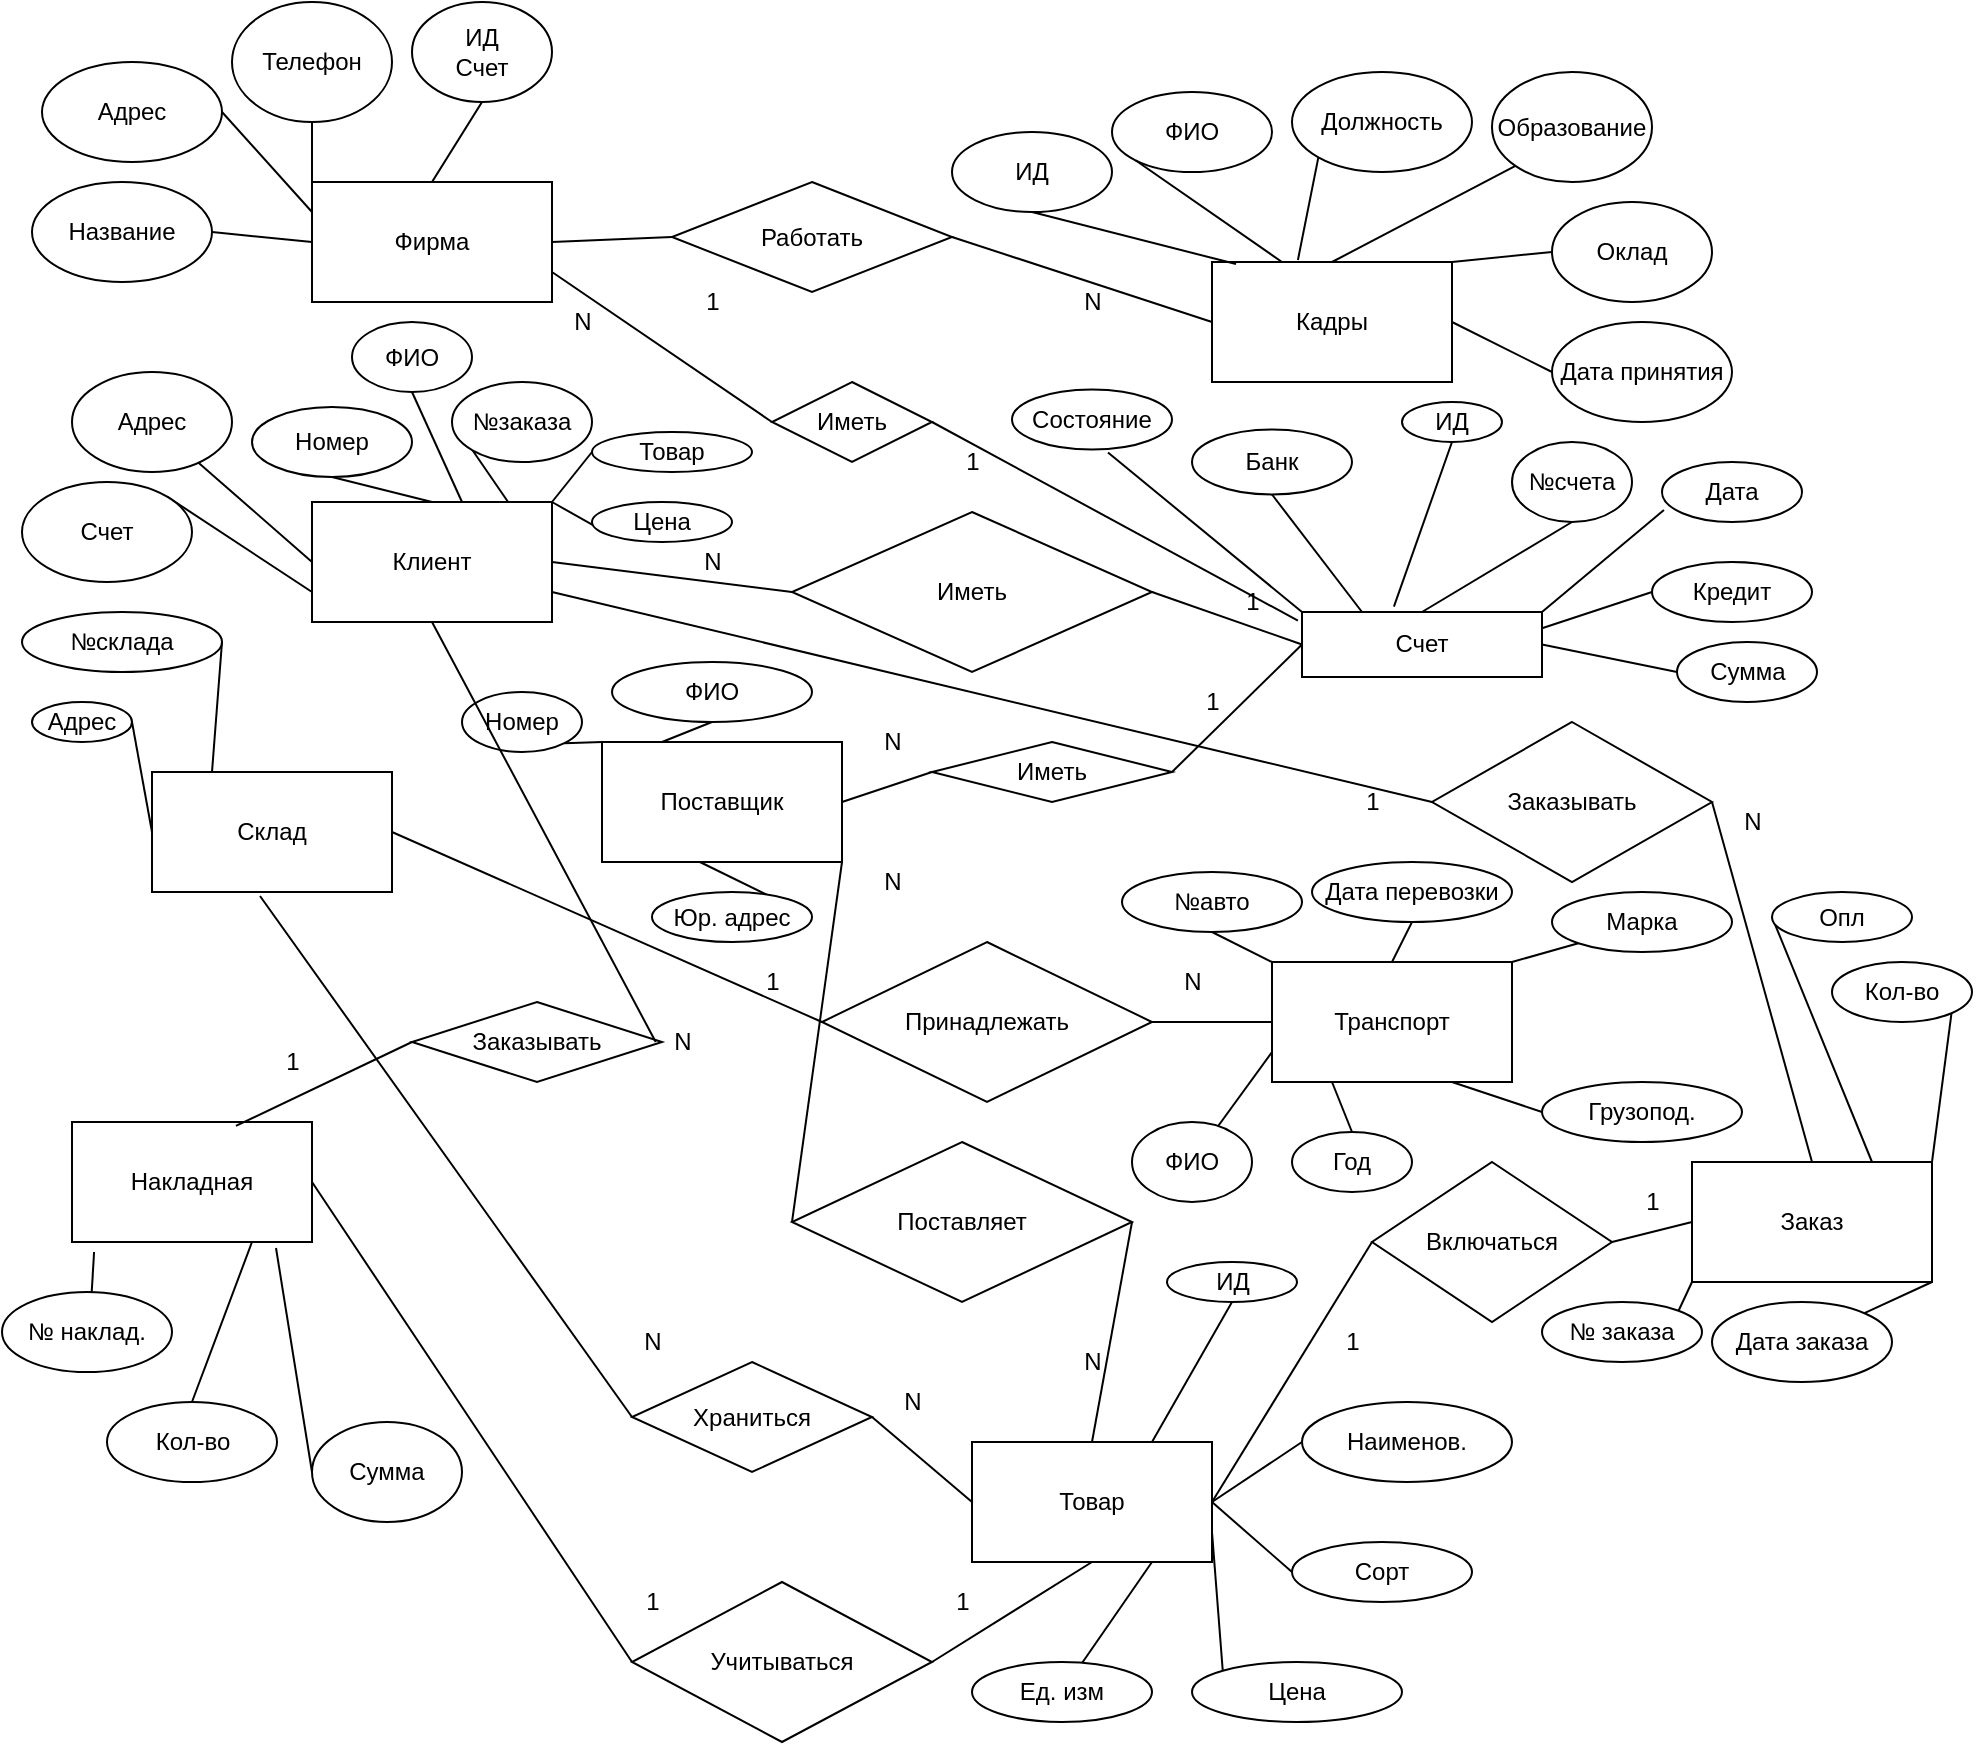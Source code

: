 <mxfile version="14.6.13" type="device"><diagram id="R2lEEEUBdFMjLlhIrx00" name="Page-1"><mxGraphModel dx="1092" dy="1604" grid="1" gridSize="10" guides="1" tooltips="1" connect="1" arrows="1" fold="1" page="1" pageScale="1" pageWidth="850" pageHeight="1100" math="0" shadow="0" extFonts="Permanent Marker^https://fonts.googleapis.com/css?family=Permanent+Marker"><root><mxCell id="0"/><mxCell id="1" parent="0"/><mxCell id="DSGD7bDwvXZXYYuwQCY6-1" value="Кадры" style="rounded=0;whiteSpace=wrap;html=1;" parent="1" vertex="1"><mxGeometry x="620" y="50" width="120" height="60" as="geometry"/></mxCell><mxCell id="DSGD7bDwvXZXYYuwQCY6-2" value="Фирма" style="rounded=0;whiteSpace=wrap;html=1;" parent="1" vertex="1"><mxGeometry x="170" y="10" width="120" height="60" as="geometry"/></mxCell><mxCell id="DSGD7bDwvXZXYYuwQCY6-3" value="Клиент" style="rounded=0;whiteSpace=wrap;html=1;" parent="1" vertex="1"><mxGeometry x="170" y="170" width="120" height="60" as="geometry"/></mxCell><mxCell id="DSGD7bDwvXZXYYuwQCY6-194" style="edgeStyle=none;orthogonalLoop=1;jettySize=auto;html=1;entryX=0;entryY=0.5;entryDx=0;entryDy=0;endArrow=none;exitX=0.85;exitY=1.05;exitDx=0;exitDy=0;exitPerimeter=0;" parent="1" source="DSGD7bDwvXZXYYuwQCY6-4" target="DSGD7bDwvXZXYYuwQCY6-191" edge="1"><mxGeometry relative="1" as="geometry"/></mxCell><mxCell id="DSGD7bDwvXZXYYuwQCY6-196" style="edgeStyle=none;orthogonalLoop=1;jettySize=auto;html=1;exitX=0.75;exitY=1;exitDx=0;exitDy=0;entryX=0.5;entryY=0;entryDx=0;entryDy=0;endArrow=none;" parent="1" source="DSGD7bDwvXZXYYuwQCY6-4" target="DSGD7bDwvXZXYYuwQCY6-192" edge="1"><mxGeometry relative="1" as="geometry"/></mxCell><mxCell id="DSGD7bDwvXZXYYuwQCY6-4" value="Накладная" style="rounded=0;whiteSpace=wrap;html=1;" parent="1" vertex="1"><mxGeometry x="50" y="480" width="120" height="60" as="geometry"/></mxCell><mxCell id="DSGD7bDwvXZXYYuwQCY6-5" value="Поставщик" style="rounded=0;whiteSpace=wrap;html=1;" parent="1" vertex="1"><mxGeometry x="315" y="290" width="120" height="60" as="geometry"/></mxCell><mxCell id="DSGD7bDwvXZXYYuwQCY6-106" style="edgeStyle=none;orthogonalLoop=1;jettySize=auto;html=1;exitX=0;exitY=0;exitDx=0;exitDy=0;entryX=0.6;entryY=1.05;entryDx=0;entryDy=0;entryPerimeter=0;endArrow=none;" parent="1" source="DSGD7bDwvXZXYYuwQCY6-6" target="DSGD7bDwvXZXYYuwQCY6-102" edge="1"><mxGeometry relative="1" as="geometry"/></mxCell><mxCell id="DSGD7bDwvXZXYYuwQCY6-107" style="edgeStyle=none;orthogonalLoop=1;jettySize=auto;html=1;exitX=0.25;exitY=0;exitDx=0;exitDy=0;entryX=0.5;entryY=1;entryDx=0;entryDy=0;endArrow=none;" parent="1" source="DSGD7bDwvXZXYYuwQCY6-6" target="DSGD7bDwvXZXYYuwQCY6-99" edge="1"><mxGeometry relative="1" as="geometry"/></mxCell><mxCell id="DSGD7bDwvXZXYYuwQCY6-108" style="edgeStyle=none;orthogonalLoop=1;jettySize=auto;html=1;exitX=0.5;exitY=0;exitDx=0;exitDy=0;entryX=0.5;entryY=1;entryDx=0;entryDy=0;endArrow=none;" parent="1" source="DSGD7bDwvXZXYYuwQCY6-6" target="DSGD7bDwvXZXYYuwQCY6-100" edge="1"><mxGeometry relative="1" as="geometry"/></mxCell><mxCell id="DSGD7bDwvXZXYYuwQCY6-110" style="edgeStyle=none;orthogonalLoop=1;jettySize=auto;html=1;exitX=1;exitY=0;exitDx=0;exitDy=0;entryX=0.014;entryY=0.8;entryDx=0;entryDy=0;entryPerimeter=0;endArrow=none;" parent="1" source="DSGD7bDwvXZXYYuwQCY6-6" target="DSGD7bDwvXZXYYuwQCY6-103" edge="1"><mxGeometry relative="1" as="geometry"/></mxCell><mxCell id="DSGD7bDwvXZXYYuwQCY6-111" style="edgeStyle=none;orthogonalLoop=1;jettySize=auto;html=1;exitX=1;exitY=0.25;exitDx=0;exitDy=0;entryX=0;entryY=0.5;entryDx=0;entryDy=0;endArrow=none;" parent="1" source="DSGD7bDwvXZXYYuwQCY6-6" target="DSGD7bDwvXZXYYuwQCY6-104" edge="1"><mxGeometry relative="1" as="geometry"/></mxCell><mxCell id="DSGD7bDwvXZXYYuwQCY6-112" style="edgeStyle=none;orthogonalLoop=1;jettySize=auto;html=1;exitX=1;exitY=0.5;exitDx=0;exitDy=0;entryX=0;entryY=0.5;entryDx=0;entryDy=0;endArrow=none;" parent="1" source="DSGD7bDwvXZXYYuwQCY6-6" target="DSGD7bDwvXZXYYuwQCY6-105" edge="1"><mxGeometry relative="1" as="geometry"/></mxCell><mxCell id="DSGD7bDwvXZXYYuwQCY6-6" value="Счет" style="rounded=0;whiteSpace=wrap;html=1;" parent="1" vertex="1"><mxGeometry x="665" y="225" width="120" height="32.5" as="geometry"/></mxCell><mxCell id="DSGD7bDwvXZXYYuwQCY6-7" value="Склад" style="rounded=0;whiteSpace=wrap;html=1;" parent="1" vertex="1"><mxGeometry x="90" y="305" width="120" height="60" as="geometry"/></mxCell><mxCell id="DSGD7bDwvXZXYYuwQCY6-179" style="edgeStyle=none;orthogonalLoop=1;jettySize=auto;html=1;exitX=0.75;exitY=1;exitDx=0;exitDy=0;endArrow=none;" parent="1" source="DSGD7bDwvXZXYYuwQCY6-8" target="DSGD7bDwvXZXYYuwQCY6-172" edge="1"><mxGeometry relative="1" as="geometry"/></mxCell><mxCell id="DSGD7bDwvXZXYYuwQCY6-8" value="Товар" style="rounded=0;whiteSpace=wrap;html=1;" parent="1" vertex="1"><mxGeometry x="500" y="640" width="120" height="60" as="geometry"/></mxCell><mxCell id="DSGD7bDwvXZXYYuwQCY6-162" style="edgeStyle=none;orthogonalLoop=1;jettySize=auto;html=1;exitX=0;exitY=0.75;exitDx=0;exitDy=0;endArrow=none;" parent="1" source="DSGD7bDwvXZXYYuwQCY6-9" target="DSGD7bDwvXZXYYuwQCY6-161" edge="1"><mxGeometry relative="1" as="geometry"/></mxCell><mxCell id="DSGD7bDwvXZXYYuwQCY6-163" style="edgeStyle=none;orthogonalLoop=1;jettySize=auto;html=1;exitX=0.25;exitY=1;exitDx=0;exitDy=0;entryX=0.5;entryY=0;entryDx=0;entryDy=0;endArrow=none;" parent="1" source="DSGD7bDwvXZXYYuwQCY6-9" target="DSGD7bDwvXZXYYuwQCY6-160" edge="1"><mxGeometry relative="1" as="geometry"/></mxCell><mxCell id="DSGD7bDwvXZXYYuwQCY6-169" style="edgeStyle=none;orthogonalLoop=1;jettySize=auto;html=1;exitX=0.75;exitY=1;exitDx=0;exitDy=0;entryX=0;entryY=0.5;entryDx=0;entryDy=0;endArrow=none;" parent="1" source="DSGD7bDwvXZXYYuwQCY6-9" target="DSGD7bDwvXZXYYuwQCY6-168" edge="1"><mxGeometry relative="1" as="geometry"/></mxCell><mxCell id="DSGD7bDwvXZXYYuwQCY6-9" value="Транспорт" style="rounded=0;whiteSpace=wrap;html=1;" parent="1" vertex="1"><mxGeometry x="650" y="400" width="120" height="60" as="geometry"/></mxCell><mxCell id="DSGD7bDwvXZXYYuwQCY6-149" style="edgeStyle=none;orthogonalLoop=1;jettySize=auto;html=1;exitX=0;exitY=1;exitDx=0;exitDy=0;entryX=1;entryY=0;entryDx=0;entryDy=0;endArrow=none;" parent="1" source="DSGD7bDwvXZXYYuwQCY6-10" target="DSGD7bDwvXZXYYuwQCY6-142" edge="1"><mxGeometry relative="1" as="geometry"/></mxCell><mxCell id="DSGD7bDwvXZXYYuwQCY6-152" style="edgeStyle=none;orthogonalLoop=1;jettySize=auto;html=1;exitX=1;exitY=1;exitDx=0;exitDy=0;endArrow=none;" parent="1" source="DSGD7bDwvXZXYYuwQCY6-10" target="DSGD7bDwvXZXYYuwQCY6-143" edge="1"><mxGeometry relative="1" as="geometry"/></mxCell><mxCell id="DSGD7bDwvXZXYYuwQCY6-154" style="edgeStyle=none;orthogonalLoop=1;jettySize=auto;html=1;exitX=1;exitY=0;exitDx=0;exitDy=0;entryX=1;entryY=1;entryDx=0;entryDy=0;endArrow=none;" parent="1" source="DSGD7bDwvXZXYYuwQCY6-10" target="DSGD7bDwvXZXYYuwQCY6-146" edge="1"><mxGeometry relative="1" as="geometry"/></mxCell><mxCell id="DSGD7bDwvXZXYYuwQCY6-10" value="Заказ" style="rounded=0;whiteSpace=wrap;html=1;" parent="1" vertex="1"><mxGeometry x="860" y="500" width="120" height="60" as="geometry"/></mxCell><mxCell id="DSGD7bDwvXZXYYuwQCY6-11" value="Принадлежать" style="rhombus;whiteSpace=wrap;html=1;" parent="1" vertex="1"><mxGeometry x="425" y="390" width="165" height="80" as="geometry"/></mxCell><mxCell id="DSGD7bDwvXZXYYuwQCY6-12" value="" style="endArrow=none;html=1;exitX=1;exitY=0.5;exitDx=0;exitDy=0;entryX=0;entryY=0.5;entryDx=0;entryDy=0;" parent="1" source="DSGD7bDwvXZXYYuwQCY6-7" target="DSGD7bDwvXZXYYuwQCY6-11" edge="1"><mxGeometry width="50" height="50" relative="1" as="geometry"><mxPoint x="660" y="490" as="sourcePoint"/><mxPoint x="710" y="440" as="targetPoint"/></mxGeometry></mxCell><mxCell id="DSGD7bDwvXZXYYuwQCY6-15" value="" style="endArrow=none;html=1;entryX=0;entryY=0.5;entryDx=0;entryDy=0;exitX=1;exitY=0.5;exitDx=0;exitDy=0;" parent="1" source="DSGD7bDwvXZXYYuwQCY6-11" target="DSGD7bDwvXZXYYuwQCY6-9" edge="1"><mxGeometry width="50" height="50" relative="1" as="geometry"><mxPoint x="660" y="490" as="sourcePoint"/><mxPoint x="710" y="440" as="targetPoint"/></mxGeometry></mxCell><mxCell id="DSGD7bDwvXZXYYuwQCY6-16" value="Иметь" style="rhombus;whiteSpace=wrap;html=1;" parent="1" vertex="1"><mxGeometry x="410" y="175" width="180" height="80" as="geometry"/></mxCell><mxCell id="DSGD7bDwvXZXYYuwQCY6-17" value="Иметь" style="rhombus;whiteSpace=wrap;html=1;" parent="1" vertex="1"><mxGeometry x="480" y="290" width="120" height="30" as="geometry"/></mxCell><mxCell id="DSGD7bDwvXZXYYuwQCY6-18" value="" style="endArrow=none;html=1;entryX=1;entryY=0.5;entryDx=0;entryDy=0;exitX=0;exitY=0.5;exitDx=0;exitDy=0;" parent="1" source="DSGD7bDwvXZXYYuwQCY6-6" target="DSGD7bDwvXZXYYuwQCY6-16" edge="1"><mxGeometry width="50" height="50" relative="1" as="geometry"><mxPoint x="660" y="490" as="sourcePoint"/><mxPoint x="710" y="440" as="targetPoint"/></mxGeometry></mxCell><mxCell id="DSGD7bDwvXZXYYuwQCY6-19" value="" style="endArrow=none;html=1;exitX=1;exitY=0.5;exitDx=0;exitDy=0;entryX=0;entryY=0.5;entryDx=0;entryDy=0;" parent="1" source="DSGD7bDwvXZXYYuwQCY6-17" target="DSGD7bDwvXZXYYuwQCY6-6" edge="1"><mxGeometry width="50" height="50" relative="1" as="geometry"><mxPoint x="660" y="490" as="sourcePoint"/><mxPoint x="710" y="440" as="targetPoint"/></mxGeometry></mxCell><mxCell id="DSGD7bDwvXZXYYuwQCY6-20" value="" style="endArrow=none;html=1;entryX=0;entryY=0.5;entryDx=0;entryDy=0;exitX=1;exitY=0.5;exitDx=0;exitDy=0;" parent="1" source="DSGD7bDwvXZXYYuwQCY6-5" target="DSGD7bDwvXZXYYuwQCY6-17" edge="1"><mxGeometry width="50" height="50" relative="1" as="geometry"><mxPoint x="660" y="490" as="sourcePoint"/><mxPoint x="710" y="440" as="targetPoint"/></mxGeometry></mxCell><mxCell id="DSGD7bDwvXZXYYuwQCY6-21" value="" style="endArrow=none;html=1;entryX=1;entryY=0.5;entryDx=0;entryDy=0;exitX=0;exitY=0.5;exitDx=0;exitDy=0;" parent="1" source="DSGD7bDwvXZXYYuwQCY6-16" target="DSGD7bDwvXZXYYuwQCY6-3" edge="1"><mxGeometry width="50" height="50" relative="1" as="geometry"><mxPoint x="660" y="490" as="sourcePoint"/><mxPoint x="710" y="440" as="targetPoint"/></mxGeometry></mxCell><mxCell id="DSGD7bDwvXZXYYuwQCY6-22" value="Работать" style="rhombus;whiteSpace=wrap;html=1;" parent="1" vertex="1"><mxGeometry x="350" y="10" width="140" height="55" as="geometry"/></mxCell><mxCell id="DSGD7bDwvXZXYYuwQCY6-23" value="" style="endArrow=none;html=1;entryX=0;entryY=0.5;entryDx=0;entryDy=0;exitX=1;exitY=0.5;exitDx=0;exitDy=0;" parent="1" source="DSGD7bDwvXZXYYuwQCY6-2" target="DSGD7bDwvXZXYYuwQCY6-22" edge="1"><mxGeometry width="50" height="50" relative="1" as="geometry"><mxPoint x="660" y="490" as="sourcePoint"/><mxPoint x="710" y="440" as="targetPoint"/></mxGeometry></mxCell><mxCell id="DSGD7bDwvXZXYYuwQCY6-24" value="" style="endArrow=none;html=1;entryX=1;entryY=0.5;entryDx=0;entryDy=0;exitX=0;exitY=0.5;exitDx=0;exitDy=0;" parent="1" source="DSGD7bDwvXZXYYuwQCY6-1" target="DSGD7bDwvXZXYYuwQCY6-22" edge="1"><mxGeometry width="50" height="50" relative="1" as="geometry"><mxPoint x="660" y="490" as="sourcePoint"/><mxPoint x="710" y="440" as="targetPoint"/></mxGeometry></mxCell><mxCell id="DSGD7bDwvXZXYYuwQCY6-25" value="Храниться" style="rhombus;whiteSpace=wrap;html=1;" parent="1" vertex="1"><mxGeometry x="330" y="600" width="120" height="55" as="geometry"/></mxCell><mxCell id="DSGD7bDwvXZXYYuwQCY6-27" value="" style="endArrow=none;html=1;exitX=1;exitY=0.5;exitDx=0;exitDy=0;entryX=0;entryY=0.5;entryDx=0;entryDy=0;" parent="1" source="DSGD7bDwvXZXYYuwQCY6-25" target="DSGD7bDwvXZXYYuwQCY6-8" edge="1"><mxGeometry width="50" height="50" relative="1" as="geometry"><mxPoint x="660" y="490" as="sourcePoint"/><mxPoint x="710" y="440" as="targetPoint"/></mxGeometry></mxCell><mxCell id="DSGD7bDwvXZXYYuwQCY6-28" value="" style="endArrow=none;html=1;exitX=0.45;exitY=1.033;exitDx=0;exitDy=0;exitPerimeter=0;entryX=0;entryY=0.5;entryDx=0;entryDy=0;" parent="1" source="DSGD7bDwvXZXYYuwQCY6-7" target="DSGD7bDwvXZXYYuwQCY6-25" edge="1"><mxGeometry width="50" height="50" relative="1" as="geometry"><mxPoint x="660" y="490" as="sourcePoint"/><mxPoint x="710" y="440" as="targetPoint"/></mxGeometry></mxCell><mxCell id="DSGD7bDwvXZXYYuwQCY6-29" value="Учитываться&lt;br&gt;" style="rhombus;whiteSpace=wrap;html=1;" parent="1" vertex="1"><mxGeometry x="330" y="710" width="150" height="80" as="geometry"/></mxCell><mxCell id="DSGD7bDwvXZXYYuwQCY6-30" value="" style="endArrow=none;html=1;exitX=1;exitY=0.5;exitDx=0;exitDy=0;entryX=0;entryY=0.5;entryDx=0;entryDy=0;" parent="1" source="DSGD7bDwvXZXYYuwQCY6-4" target="DSGD7bDwvXZXYYuwQCY6-29" edge="1"><mxGeometry width="50" height="50" relative="1" as="geometry"><mxPoint x="660" y="490" as="sourcePoint"/><mxPoint x="710" y="440" as="targetPoint"/></mxGeometry></mxCell><mxCell id="DSGD7bDwvXZXYYuwQCY6-31" value="" style="endArrow=none;html=1;exitX=1;exitY=0.5;exitDx=0;exitDy=0;entryX=0.5;entryY=1;entryDx=0;entryDy=0;" parent="1" source="DSGD7bDwvXZXYYuwQCY6-29" target="DSGD7bDwvXZXYYuwQCY6-8" edge="1"><mxGeometry width="50" height="50" relative="1" as="geometry"><mxPoint x="660" y="490" as="sourcePoint"/><mxPoint x="710" y="440" as="targetPoint"/></mxGeometry></mxCell><mxCell id="DSGD7bDwvXZXYYuwQCY6-32" value="Включаться" style="rhombus;whiteSpace=wrap;html=1;" parent="1" vertex="1"><mxGeometry x="700" y="500" width="120" height="80" as="geometry"/></mxCell><mxCell id="DSGD7bDwvXZXYYuwQCY6-33" value="" style="endArrow=none;html=1;entryX=0;entryY=0.5;entryDx=0;entryDy=0;exitX=1;exitY=0.5;exitDx=0;exitDy=0;" parent="1" source="DSGD7bDwvXZXYYuwQCY6-8" target="DSGD7bDwvXZXYYuwQCY6-32" edge="1"><mxGeometry width="50" height="50" relative="1" as="geometry"><mxPoint x="620" y="690" as="sourcePoint"/><mxPoint x="710" y="440" as="targetPoint"/></mxGeometry></mxCell><mxCell id="DSGD7bDwvXZXYYuwQCY6-34" value="" style="endArrow=none;html=1;entryX=0;entryY=0.5;entryDx=0;entryDy=0;exitX=1;exitY=0.5;exitDx=0;exitDy=0;" parent="1" source="DSGD7bDwvXZXYYuwQCY6-32" target="DSGD7bDwvXZXYYuwQCY6-10" edge="1"><mxGeometry width="50" height="50" relative="1" as="geometry"><mxPoint x="660" y="490" as="sourcePoint"/><mxPoint x="710" y="440" as="targetPoint"/></mxGeometry></mxCell><mxCell id="DSGD7bDwvXZXYYuwQCY6-35" value="" style="endArrow=none;html=1;exitX=1;exitY=0.75;exitDx=0;exitDy=0;entryX=0;entryY=0.5;entryDx=0;entryDy=0;" parent="1" source="DSGD7bDwvXZXYYuwQCY6-3" target="DSGD7bDwvXZXYYuwQCY6-36" edge="1"><mxGeometry width="50" height="50" relative="1" as="geometry"><mxPoint x="660" y="480" as="sourcePoint"/><mxPoint x="840" y="350" as="targetPoint"/></mxGeometry></mxCell><mxCell id="DSGD7bDwvXZXYYuwQCY6-36" value="Заказывать" style="rhombus;whiteSpace=wrap;html=1;" parent="1" vertex="1"><mxGeometry x="730" y="280" width="140" height="80" as="geometry"/></mxCell><mxCell id="DSGD7bDwvXZXYYuwQCY6-37" value="" style="endArrow=none;html=1;entryX=1;entryY=0.5;entryDx=0;entryDy=0;exitX=0.5;exitY=0;exitDx=0;exitDy=0;" parent="1" source="DSGD7bDwvXZXYYuwQCY6-10" target="DSGD7bDwvXZXYYuwQCY6-36" edge="1"><mxGeometry width="50" height="50" relative="1" as="geometry"><mxPoint x="660" y="480" as="sourcePoint"/><mxPoint x="710" y="430" as="targetPoint"/></mxGeometry></mxCell><mxCell id="DSGD7bDwvXZXYYuwQCY6-38" value="Поставляет" style="rhombus;whiteSpace=wrap;html=1;" parent="1" vertex="1"><mxGeometry x="410" y="490" width="170" height="80" as="geometry"/></mxCell><mxCell id="DSGD7bDwvXZXYYuwQCY6-39" value="" style="endArrow=none;html=1;exitX=1;exitY=0.5;exitDx=0;exitDy=0;entryX=0.5;entryY=0;entryDx=0;entryDy=0;" parent="1" source="DSGD7bDwvXZXYYuwQCY6-38" target="DSGD7bDwvXZXYYuwQCY6-8" edge="1"><mxGeometry width="50" height="50" relative="1" as="geometry"><mxPoint x="660" y="480" as="sourcePoint"/><mxPoint x="710" y="430" as="targetPoint"/></mxGeometry></mxCell><mxCell id="DSGD7bDwvXZXYYuwQCY6-40" value="" style="endArrow=none;html=1;exitX=1;exitY=1;exitDx=0;exitDy=0;entryX=0;entryY=0.5;entryDx=0;entryDy=0;" parent="1" source="DSGD7bDwvXZXYYuwQCY6-5" target="DSGD7bDwvXZXYYuwQCY6-38" edge="1"><mxGeometry width="50" height="50" relative="1" as="geometry"><mxPoint x="660" y="480" as="sourcePoint"/><mxPoint x="710" y="430" as="targetPoint"/></mxGeometry></mxCell><mxCell id="DSGD7bDwvXZXYYuwQCY6-41" value="1" style="text;html=1;align=center;verticalAlign=middle;resizable=0;points=[];autosize=1;strokeColor=none;" parent="1" vertex="1"><mxGeometry x="390" y="400" width="20" height="20" as="geometry"/></mxCell><mxCell id="DSGD7bDwvXZXYYuwQCY6-42" value="N" style="text;html=1;align=center;verticalAlign=middle;resizable=0;points=[];autosize=1;strokeColor=none;" parent="1" vertex="1"><mxGeometry x="600" y="400" width="20" height="20" as="geometry"/></mxCell><mxCell id="DSGD7bDwvXZXYYuwQCY6-43" value="N" style="text;html=1;align=center;verticalAlign=middle;resizable=0;points=[];autosize=1;strokeColor=none;" parent="1" vertex="1"><mxGeometry x="450" y="280" width="20" height="20" as="geometry"/></mxCell><mxCell id="DSGD7bDwvXZXYYuwQCY6-44" value="1" style="text;html=1;align=center;verticalAlign=middle;resizable=0;points=[];autosize=1;strokeColor=none;" parent="1" vertex="1"><mxGeometry x="610" y="260" width="20" height="20" as="geometry"/></mxCell><mxCell id="DSGD7bDwvXZXYYuwQCY6-45" value="N" style="text;html=1;align=center;verticalAlign=middle;resizable=0;points=[];autosize=1;strokeColor=none;" parent="1" vertex="1"><mxGeometry x="360" y="190" width="20" height="20" as="geometry"/></mxCell><mxCell id="DSGD7bDwvXZXYYuwQCY6-46" value="1" style="text;html=1;align=center;verticalAlign=middle;resizable=0;points=[];autosize=1;strokeColor=none;" parent="1" vertex="1"><mxGeometry x="630" y="210" width="20" height="20" as="geometry"/></mxCell><mxCell id="DSGD7bDwvXZXYYuwQCY6-48" value="1" style="text;html=1;align=center;verticalAlign=middle;resizable=0;points=[];autosize=1;strokeColor=none;" parent="1" vertex="1"><mxGeometry x="360" y="60" width="20" height="20" as="geometry"/></mxCell><mxCell id="DSGD7bDwvXZXYYuwQCY6-49" value="N" style="text;html=1;align=center;verticalAlign=middle;resizable=0;points=[];autosize=1;strokeColor=none;" parent="1" vertex="1"><mxGeometry x="550" y="60" width="20" height="20" as="geometry"/></mxCell><mxCell id="DSGD7bDwvXZXYYuwQCY6-50" value="N" style="text;html=1;align=center;verticalAlign=middle;resizable=0;points=[];autosize=1;strokeColor=none;" parent="1" vertex="1"><mxGeometry x="450" y="350" width="20" height="20" as="geometry"/></mxCell><mxCell id="DSGD7bDwvXZXYYuwQCY6-51" value="N" style="text;html=1;align=center;verticalAlign=middle;resizable=0;points=[];autosize=1;strokeColor=none;" parent="1" vertex="1"><mxGeometry x="550" y="590" width="20" height="20" as="geometry"/></mxCell><mxCell id="DSGD7bDwvXZXYYuwQCY6-52" value="1" style="text;html=1;align=center;verticalAlign=middle;resizable=0;points=[];autosize=1;strokeColor=none;" parent="1" vertex="1"><mxGeometry x="680" y="580" width="20" height="20" as="geometry"/></mxCell><mxCell id="DSGD7bDwvXZXYYuwQCY6-53" value="1" style="text;html=1;align=center;verticalAlign=middle;resizable=0;points=[];autosize=1;strokeColor=none;" parent="1" vertex="1"><mxGeometry x="830" y="510" width="20" height="20" as="geometry"/></mxCell><mxCell id="DSGD7bDwvXZXYYuwQCY6-54" value="1" style="text;html=1;align=center;verticalAlign=middle;resizable=0;points=[];autosize=1;strokeColor=none;" parent="1" vertex="1"><mxGeometry x="690" y="310" width="20" height="20" as="geometry"/></mxCell><mxCell id="DSGD7bDwvXZXYYuwQCY6-55" value="N" style="text;html=1;align=center;verticalAlign=middle;resizable=0;points=[];autosize=1;strokeColor=none;" parent="1" vertex="1"><mxGeometry x="880" y="320" width="20" height="20" as="geometry"/></mxCell><mxCell id="DSGD7bDwvXZXYYuwQCY6-56" value="1" style="text;html=1;align=center;verticalAlign=middle;resizable=0;points=[];autosize=1;strokeColor=none;" parent="1" vertex="1"><mxGeometry x="330" y="710" width="20" height="20" as="geometry"/></mxCell><mxCell id="DSGD7bDwvXZXYYuwQCY6-57" value="1" style="text;html=1;align=center;verticalAlign=middle;resizable=0;points=[];autosize=1;strokeColor=none;" parent="1" vertex="1"><mxGeometry x="485" y="710" width="20" height="20" as="geometry"/></mxCell><mxCell id="DSGD7bDwvXZXYYuwQCY6-58" value="N" style="text;html=1;align=center;verticalAlign=middle;resizable=0;points=[];autosize=1;strokeColor=none;" parent="1" vertex="1"><mxGeometry x="330" y="580" width="20" height="20" as="geometry"/></mxCell><mxCell id="DSGD7bDwvXZXYYuwQCY6-59" value="N" style="text;html=1;align=center;verticalAlign=middle;resizable=0;points=[];autosize=1;strokeColor=none;" parent="1" vertex="1"><mxGeometry x="460" y="610" width="20" height="20" as="geometry"/></mxCell><mxCell id="DSGD7bDwvXZXYYuwQCY6-60" value="Адрес" style="ellipse;whiteSpace=wrap;html=1;" parent="1" vertex="1"><mxGeometry x="35" y="-50" width="90" height="50" as="geometry"/></mxCell><mxCell id="DSGD7bDwvXZXYYuwQCY6-61" value="Телефон" style="ellipse;whiteSpace=wrap;html=1;" parent="1" vertex="1"><mxGeometry x="130" y="-80" width="80" height="60" as="geometry"/></mxCell><mxCell id="DSGD7bDwvXZXYYuwQCY6-62" value="Название" style="ellipse;whiteSpace=wrap;html=1;" parent="1" vertex="1"><mxGeometry x="30" y="10" width="90" height="50" as="geometry"/></mxCell><mxCell id="DSGD7bDwvXZXYYuwQCY6-63" value="ИД&lt;br&gt;Счет" style="ellipse;whiteSpace=wrap;html=1;" parent="1" vertex="1"><mxGeometry x="220" y="-80" width="70" height="50" as="geometry"/></mxCell><mxCell id="DSGD7bDwvXZXYYuwQCY6-64" value="" style="endArrow=none;html=1;exitX=1;exitY=0.5;exitDx=0;exitDy=0;entryX=0;entryY=0.5;entryDx=0;entryDy=0;" parent="1" source="DSGD7bDwvXZXYYuwQCY6-62" target="DSGD7bDwvXZXYYuwQCY6-2" edge="1"><mxGeometry width="50" height="50" relative="1" as="geometry"><mxPoint x="160" y="140" as="sourcePoint"/><mxPoint x="210" y="90" as="targetPoint"/></mxGeometry></mxCell><mxCell id="DSGD7bDwvXZXYYuwQCY6-65" value="" style="endArrow=none;html=1;entryX=0;entryY=0.25;entryDx=0;entryDy=0;exitX=1;exitY=0.5;exitDx=0;exitDy=0;" parent="1" source="DSGD7bDwvXZXYYuwQCY6-60" target="DSGD7bDwvXZXYYuwQCY6-2" edge="1"><mxGeometry width="50" height="50" relative="1" as="geometry"><mxPoint x="130" y="40" as="sourcePoint"/><mxPoint x="180" y="-10" as="targetPoint"/></mxGeometry></mxCell><mxCell id="DSGD7bDwvXZXYYuwQCY6-66" value="" style="endArrow=none;html=1;entryX=0;entryY=0;entryDx=0;entryDy=0;exitX=0.5;exitY=1;exitDx=0;exitDy=0;" parent="1" source="DSGD7bDwvXZXYYuwQCY6-61" target="DSGD7bDwvXZXYYuwQCY6-2" edge="1"><mxGeometry width="50" height="50" relative="1" as="geometry"><mxPoint x="450" y="240" as="sourcePoint"/><mxPoint x="500" y="190" as="targetPoint"/></mxGeometry></mxCell><mxCell id="DSGD7bDwvXZXYYuwQCY6-67" value="" style="endArrow=none;html=1;entryX=0.5;entryY=1;entryDx=0;entryDy=0;exitX=0.5;exitY=0;exitDx=0;exitDy=0;" parent="1" source="DSGD7bDwvXZXYYuwQCY6-2" target="DSGD7bDwvXZXYYuwQCY6-63" edge="1"><mxGeometry width="50" height="50" relative="1" as="geometry"><mxPoint x="90" y="220" as="sourcePoint"/><mxPoint x="140" y="170" as="targetPoint"/></mxGeometry></mxCell><mxCell id="DSGD7bDwvXZXYYuwQCY6-72" value="ИД" style="ellipse;whiteSpace=wrap;html=1;" parent="1" vertex="1"><mxGeometry x="490" y="-15" width="80" height="40" as="geometry"/></mxCell><mxCell id="DSGD7bDwvXZXYYuwQCY6-73" value="ФИО" style="ellipse;whiteSpace=wrap;html=1;" parent="1" vertex="1"><mxGeometry x="570" y="-35" width="80" height="40" as="geometry"/></mxCell><mxCell id="DSGD7bDwvXZXYYuwQCY6-74" value="Должность" style="ellipse;whiteSpace=wrap;html=1;" parent="1" vertex="1"><mxGeometry x="660" y="-45" width="90" height="50" as="geometry"/></mxCell><mxCell id="DSGD7bDwvXZXYYuwQCY6-83" style="edgeStyle=none;orthogonalLoop=1;jettySize=auto;html=1;exitX=0;exitY=1;exitDx=0;exitDy=0;entryX=0.5;entryY=0;entryDx=0;entryDy=0;endArrow=none;" parent="1" source="DSGD7bDwvXZXYYuwQCY6-75" target="DSGD7bDwvXZXYYuwQCY6-1" edge="1"><mxGeometry relative="1" as="geometry"/></mxCell><mxCell id="DSGD7bDwvXZXYYuwQCY6-75" value="Образование" style="ellipse;whiteSpace=wrap;html=1;" parent="1" vertex="1"><mxGeometry x="760" y="-45" width="80" height="55" as="geometry"/></mxCell><mxCell id="DSGD7bDwvXZXYYuwQCY6-84" style="edgeStyle=none;orthogonalLoop=1;jettySize=auto;html=1;exitX=0;exitY=0.5;exitDx=0;exitDy=0;entryX=1;entryY=0;entryDx=0;entryDy=0;endArrow=none;" parent="1" source="DSGD7bDwvXZXYYuwQCY6-76" target="DSGD7bDwvXZXYYuwQCY6-1" edge="1"><mxGeometry relative="1" as="geometry"/></mxCell><mxCell id="DSGD7bDwvXZXYYuwQCY6-76" value="Оклад" style="ellipse;whiteSpace=wrap;html=1;" parent="1" vertex="1"><mxGeometry x="790" y="20" width="80" height="50" as="geometry"/></mxCell><mxCell id="DSGD7bDwvXZXYYuwQCY6-85" style="edgeStyle=none;orthogonalLoop=1;jettySize=auto;html=1;exitX=0;exitY=0.5;exitDx=0;exitDy=0;entryX=1;entryY=0.5;entryDx=0;entryDy=0;endArrow=none;" parent="1" source="DSGD7bDwvXZXYYuwQCY6-77" target="DSGD7bDwvXZXYYuwQCY6-1" edge="1"><mxGeometry relative="1" as="geometry"/></mxCell><mxCell id="DSGD7bDwvXZXYYuwQCY6-77" value="Дата принятия" style="ellipse;whiteSpace=wrap;html=1;" parent="1" vertex="1"><mxGeometry x="790" y="80" width="90" height="50" as="geometry"/></mxCell><mxCell id="DSGD7bDwvXZXYYuwQCY6-78" value="" style="endArrow=none;html=1;exitX=0.5;exitY=1;exitDx=0;exitDy=0;entryX=0.1;entryY=0.017;entryDx=0;entryDy=0;entryPerimeter=0;" parent="1" source="DSGD7bDwvXZXYYuwQCY6-72" target="DSGD7bDwvXZXYYuwQCY6-1" edge="1"><mxGeometry width="50" height="50" relative="1" as="geometry"><mxPoint x="605" y="50" as="sourcePoint"/><mxPoint x="655" as="targetPoint"/></mxGeometry></mxCell><mxCell id="DSGD7bDwvXZXYYuwQCY6-79" value="" style="endArrow=none;html=1;entryX=0;entryY=1;entryDx=0;entryDy=0;" parent="1" target="DSGD7bDwvXZXYYuwQCY6-73" edge="1"><mxGeometry width="50" height="50" relative="1" as="geometry"><mxPoint x="655" y="50" as="sourcePoint"/><mxPoint x="705" as="targetPoint"/></mxGeometry></mxCell><mxCell id="DSGD7bDwvXZXYYuwQCY6-80" value="" style="endArrow=none;html=1;entryX=0;entryY=0.5;entryDx=0;entryDy=0;" parent="1" source="DSGD7bDwvXZXYYuwQCY6-90" target="DSGD7bDwvXZXYYuwQCY6-3" edge="1"><mxGeometry width="50" height="50" relative="1" as="geometry"><mxPoint x="180" y="250" as="sourcePoint"/><mxPoint x="230" y="200" as="targetPoint"/></mxGeometry></mxCell><mxCell id="DSGD7bDwvXZXYYuwQCY6-81" value="" style="endArrow=none;html=1;exitX=0.358;exitY=-0.017;exitDx=0;exitDy=0;exitPerimeter=0;entryX=0;entryY=1;entryDx=0;entryDy=0;" parent="1" source="DSGD7bDwvXZXYYuwQCY6-1" target="DSGD7bDwvXZXYYuwQCY6-74" edge="1"><mxGeometry width="50" height="50" relative="1" as="geometry"><mxPoint x="675" y="30" as="sourcePoint"/><mxPoint x="725" y="-20" as="targetPoint"/></mxGeometry></mxCell><mxCell id="DSGD7bDwvXZXYYuwQCY6-87" style="edgeStyle=none;orthogonalLoop=1;jettySize=auto;html=1;exitX=0.5;exitY=1;exitDx=0;exitDy=0;entryX=0.5;entryY=0;entryDx=0;entryDy=0;endArrow=none;" parent="1" source="DSGD7bDwvXZXYYuwQCY6-86" target="DSGD7bDwvXZXYYuwQCY6-3" edge="1"><mxGeometry relative="1" as="geometry"/></mxCell><mxCell id="DSGD7bDwvXZXYYuwQCY6-86" value="Номер" style="ellipse;whiteSpace=wrap;html=1;" parent="1" vertex="1"><mxGeometry x="140" y="122.5" width="80" height="35" as="geometry"/></mxCell><mxCell id="DSGD7bDwvXZXYYuwQCY6-89" style="edgeStyle=none;orthogonalLoop=1;jettySize=auto;html=1;exitX=0.5;exitY=1;exitDx=0;exitDy=0;entryX=0.625;entryY=0;entryDx=0;entryDy=0;entryPerimeter=0;endArrow=none;" parent="1" source="DSGD7bDwvXZXYYuwQCY6-88" target="DSGD7bDwvXZXYYuwQCY6-3" edge="1"><mxGeometry relative="1" as="geometry"/></mxCell><mxCell id="DSGD7bDwvXZXYYuwQCY6-88" value="ФИО" style="ellipse;whiteSpace=wrap;html=1;" parent="1" vertex="1"><mxGeometry x="190" y="80" width="60" height="35" as="geometry"/></mxCell><mxCell id="DSGD7bDwvXZXYYuwQCY6-90" value="Адрес" style="ellipse;whiteSpace=wrap;html=1;" parent="1" vertex="1"><mxGeometry x="50" y="105" width="80" height="50" as="geometry"/></mxCell><mxCell id="DSGD7bDwvXZXYYuwQCY6-92" style="edgeStyle=none;orthogonalLoop=1;jettySize=auto;html=1;exitX=1;exitY=0;exitDx=0;exitDy=0;entryX=0;entryY=0.75;entryDx=0;entryDy=0;endArrow=none;" parent="1" source="DSGD7bDwvXZXYYuwQCY6-91" target="DSGD7bDwvXZXYYuwQCY6-3" edge="1"><mxGeometry relative="1" as="geometry"/></mxCell><mxCell id="DSGD7bDwvXZXYYuwQCY6-91" value="Счет" style="ellipse;whiteSpace=wrap;html=1;" parent="1" vertex="1"><mxGeometry x="25" y="160" width="85" height="50" as="geometry"/></mxCell><mxCell id="DSGD7bDwvXZXYYuwQCY6-94" style="edgeStyle=none;orthogonalLoop=1;jettySize=auto;html=1;exitX=0;exitY=1;exitDx=0;exitDy=0;entryX=0.817;entryY=0;entryDx=0;entryDy=0;entryPerimeter=0;endArrow=none;" parent="1" source="DSGD7bDwvXZXYYuwQCY6-93" target="DSGD7bDwvXZXYYuwQCY6-3" edge="1"><mxGeometry relative="1" as="geometry"/></mxCell><mxCell id="DSGD7bDwvXZXYYuwQCY6-93" value="№заказа" style="ellipse;whiteSpace=wrap;html=1;" parent="1" vertex="1"><mxGeometry x="240" y="110" width="70" height="40" as="geometry"/></mxCell><mxCell id="DSGD7bDwvXZXYYuwQCY6-96" style="edgeStyle=none;orthogonalLoop=1;jettySize=auto;html=1;exitX=0;exitY=0.5;exitDx=0;exitDy=0;entryX=1;entryY=0;entryDx=0;entryDy=0;endArrow=none;" parent="1" source="DSGD7bDwvXZXYYuwQCY6-95" target="DSGD7bDwvXZXYYuwQCY6-3" edge="1"><mxGeometry relative="1" as="geometry"/></mxCell><mxCell id="DSGD7bDwvXZXYYuwQCY6-95" value="Товар" style="ellipse;whiteSpace=wrap;html=1;" parent="1" vertex="1"><mxGeometry x="310" y="135" width="80" height="20" as="geometry"/></mxCell><mxCell id="DSGD7bDwvXZXYYuwQCY6-98" style="edgeStyle=none;orthogonalLoop=1;jettySize=auto;html=1;exitX=0;exitY=1;exitDx=0;exitDy=0;entryX=1;entryY=0;entryDx=0;entryDy=0;endArrow=none;" parent="1" source="DSGD7bDwvXZXYYuwQCY6-97" target="DSGD7bDwvXZXYYuwQCY6-3" edge="1"><mxGeometry relative="1" as="geometry"/></mxCell><mxCell id="DSGD7bDwvXZXYYuwQCY6-97" value="Цена" style="ellipse;whiteSpace=wrap;html=1;" parent="1" vertex="1"><mxGeometry x="310" y="170" width="70" height="20" as="geometry"/></mxCell><mxCell id="DSGD7bDwvXZXYYuwQCY6-99" value="Банк" style="ellipse;whiteSpace=wrap;html=1;" parent="1" vertex="1"><mxGeometry x="610" y="133.75" width="80" height="32.5" as="geometry"/></mxCell><mxCell id="DSGD7bDwvXZXYYuwQCY6-100" value="№счета" style="ellipse;whiteSpace=wrap;html=1;" parent="1" vertex="1"><mxGeometry x="770" y="140" width="60" height="40" as="geometry"/></mxCell><mxCell id="DSGD7bDwvXZXYYuwQCY6-101" value="ИД" style="ellipse;whiteSpace=wrap;html=1;" parent="1" vertex="1"><mxGeometry x="715" y="120" width="50" height="20" as="geometry"/></mxCell><mxCell id="DSGD7bDwvXZXYYuwQCY6-102" value="Состояние" style="ellipse;whiteSpace=wrap;html=1;" parent="1" vertex="1"><mxGeometry x="520" y="113.75" width="80" height="30" as="geometry"/></mxCell><mxCell id="DSGD7bDwvXZXYYuwQCY6-103" value="Дата" style="ellipse;whiteSpace=wrap;html=1;" parent="1" vertex="1"><mxGeometry x="845" y="150" width="70" height="30" as="geometry"/></mxCell><mxCell id="DSGD7bDwvXZXYYuwQCY6-104" value="Кредит" style="ellipse;whiteSpace=wrap;html=1;" parent="1" vertex="1"><mxGeometry x="840" y="200" width="80" height="30" as="geometry"/></mxCell><mxCell id="DSGD7bDwvXZXYYuwQCY6-105" value="Сумма" style="ellipse;whiteSpace=wrap;html=1;" parent="1" vertex="1"><mxGeometry x="852.5" y="240" width="70" height="30" as="geometry"/></mxCell><mxCell id="DSGD7bDwvXZXYYuwQCY6-120" style="edgeStyle=none;orthogonalLoop=1;jettySize=auto;html=1;exitX=1;exitY=0.5;exitDx=0;exitDy=0;entryX=0.408;entryY=1;entryDx=0;entryDy=0;endArrow=none;entryPerimeter=0;" parent="1" source="DSGD7bDwvXZXYYuwQCY6-113" target="DSGD7bDwvXZXYYuwQCY6-5" edge="1"><mxGeometry relative="1" as="geometry"/></mxCell><mxCell id="DSGD7bDwvXZXYYuwQCY6-113" value="Юр. адрес" style="ellipse;whiteSpace=wrap;html=1;" parent="1" vertex="1"><mxGeometry x="340" y="365" width="80" height="25" as="geometry"/></mxCell><mxCell id="DSGD7bDwvXZXYYuwQCY6-122" style="edgeStyle=none;orthogonalLoop=1;jettySize=auto;html=1;exitX=1;exitY=1;exitDx=0;exitDy=0;entryX=0;entryY=0;entryDx=0;entryDy=0;endArrow=none;" parent="1" source="DSGD7bDwvXZXYYuwQCY6-115" target="DSGD7bDwvXZXYYuwQCY6-5" edge="1"><mxGeometry relative="1" as="geometry"/></mxCell><mxCell id="DSGD7bDwvXZXYYuwQCY6-115" value="Номер" style="ellipse;whiteSpace=wrap;html=1;" parent="1" vertex="1"><mxGeometry x="245" y="265" width="60" height="30" as="geometry"/></mxCell><mxCell id="DSGD7bDwvXZXYYuwQCY6-123" style="edgeStyle=none;orthogonalLoop=1;jettySize=auto;html=1;exitX=0.5;exitY=1;exitDx=0;exitDy=0;entryX=0.25;entryY=0;entryDx=0;entryDy=0;endArrow=none;" parent="1" source="DSGD7bDwvXZXYYuwQCY6-116" target="DSGD7bDwvXZXYYuwQCY6-5" edge="1"><mxGeometry relative="1" as="geometry"/></mxCell><mxCell id="DSGD7bDwvXZXYYuwQCY6-116" value="ФИО" style="ellipse;whiteSpace=wrap;html=1;" parent="1" vertex="1"><mxGeometry x="320" y="250" width="100" height="30" as="geometry"/></mxCell><mxCell id="DSGD7bDwvXZXYYuwQCY6-130" style="edgeStyle=none;orthogonalLoop=1;jettySize=auto;html=1;exitX=1;exitY=0.5;exitDx=0;exitDy=0;entryX=0.25;entryY=0;entryDx=0;entryDy=0;endArrow=none;" parent="1" source="DSGD7bDwvXZXYYuwQCY6-126" target="DSGD7bDwvXZXYYuwQCY6-7" edge="1"><mxGeometry relative="1" as="geometry"/></mxCell><mxCell id="DSGD7bDwvXZXYYuwQCY6-126" value="№склада" style="ellipse;whiteSpace=wrap;html=1;" parent="1" vertex="1"><mxGeometry x="25" y="225" width="100" height="30" as="geometry"/></mxCell><mxCell id="DSGD7bDwvXZXYYuwQCY6-137" style="edgeStyle=none;orthogonalLoop=1;jettySize=auto;html=1;exitX=1;exitY=0.5;exitDx=0;exitDy=0;entryX=0;entryY=0.5;entryDx=0;entryDy=0;endArrow=none;" parent="1" source="DSGD7bDwvXZXYYuwQCY6-127" target="DSGD7bDwvXZXYYuwQCY6-7" edge="1"><mxGeometry relative="1" as="geometry"/></mxCell><mxCell id="DSGD7bDwvXZXYYuwQCY6-127" value="Адрес" style="ellipse;whiteSpace=wrap;html=1;" parent="1" vertex="1"><mxGeometry x="30" y="270" width="50" height="20" as="geometry"/></mxCell><mxCell id="DSGD7bDwvXZXYYuwQCY6-131" value="ИД" style="ellipse;whiteSpace=wrap;html=1;" parent="1" vertex="1"><mxGeometry x="597.5" y="550" width="65" height="20" as="geometry"/></mxCell><mxCell id="DSGD7bDwvXZXYYuwQCY6-141" style="edgeStyle=none;orthogonalLoop=1;jettySize=auto;html=1;exitX=0.5;exitY=1;exitDx=0;exitDy=0;endArrow=none;" parent="1" edge="1"><mxGeometry relative="1" as="geometry"><mxPoint x="1000" y="135" as="sourcePoint"/><mxPoint x="1000" y="135" as="targetPoint"/></mxGeometry></mxCell><mxCell id="DSGD7bDwvXZXYYuwQCY6-142" value="№ заказа" style="ellipse;whiteSpace=wrap;html=1;" parent="1" vertex="1"><mxGeometry x="785" y="570" width="80" height="30" as="geometry"/></mxCell><mxCell id="DSGD7bDwvXZXYYuwQCY6-143" value="Дата заказа" style="ellipse;whiteSpace=wrap;html=1;" parent="1" vertex="1"><mxGeometry x="870" y="570" width="90" height="40" as="geometry"/></mxCell><mxCell id="DSGD7bDwvXZXYYuwQCY6-146" value="Кол-во" style="ellipse;whiteSpace=wrap;html=1;" parent="1" vertex="1"><mxGeometry x="930" y="400" width="70" height="30" as="geometry"/></mxCell><mxCell id="DSGD7bDwvXZXYYuwQCY6-155" style="edgeStyle=none;orthogonalLoop=1;jettySize=auto;html=1;exitX=0;exitY=0.5;exitDx=0;exitDy=0;entryX=0.75;entryY=0;entryDx=0;entryDy=0;endArrow=none;" parent="1" source="DSGD7bDwvXZXYYuwQCY6-147" target="DSGD7bDwvXZXYYuwQCY6-10" edge="1"><mxGeometry relative="1" as="geometry"/></mxCell><mxCell id="DSGD7bDwvXZXYYuwQCY6-147" value="Опл" style="ellipse;whiteSpace=wrap;html=1;" parent="1" vertex="1"><mxGeometry x="900" y="365" width="70" height="25" as="geometry"/></mxCell><mxCell id="DSGD7bDwvXZXYYuwQCY6-164" style="edgeStyle=none;orthogonalLoop=1;jettySize=auto;html=1;exitX=0.5;exitY=1;exitDx=0;exitDy=0;endArrow=none;" parent="1" source="DSGD7bDwvXZXYYuwQCY6-156" target="DSGD7bDwvXZXYYuwQCY6-9" edge="1"><mxGeometry relative="1" as="geometry"/></mxCell><mxCell id="DSGD7bDwvXZXYYuwQCY6-156" value="№авто" style="ellipse;whiteSpace=wrap;html=1;" parent="1" vertex="1"><mxGeometry x="575" y="355" width="90" height="30" as="geometry"/></mxCell><mxCell id="DSGD7bDwvXZXYYuwQCY6-166" style="edgeStyle=none;orthogonalLoop=1;jettySize=auto;html=1;exitX=0;exitY=1;exitDx=0;exitDy=0;entryX=1;entryY=0;entryDx=0;entryDy=0;endArrow=none;" parent="1" source="DSGD7bDwvXZXYYuwQCY6-158" target="DSGD7bDwvXZXYYuwQCY6-9" edge="1"><mxGeometry relative="1" as="geometry"/></mxCell><mxCell id="DSGD7bDwvXZXYYuwQCY6-158" value="Марка" style="ellipse;whiteSpace=wrap;html=1;" parent="1" vertex="1"><mxGeometry x="790" y="365" width="90" height="30" as="geometry"/></mxCell><mxCell id="DSGD7bDwvXZXYYuwQCY6-165" style="edgeStyle=none;orthogonalLoop=1;jettySize=auto;html=1;exitX=0.5;exitY=1;exitDx=0;exitDy=0;entryX=0.5;entryY=0;entryDx=0;entryDy=0;endArrow=none;" parent="1" source="DSGD7bDwvXZXYYuwQCY6-159" target="DSGD7bDwvXZXYYuwQCY6-9" edge="1"><mxGeometry relative="1" as="geometry"/></mxCell><mxCell id="DSGD7bDwvXZXYYuwQCY6-159" value="Дата перевозки" style="ellipse;whiteSpace=wrap;html=1;" parent="1" vertex="1"><mxGeometry x="670" y="350" width="100" height="30" as="geometry"/></mxCell><mxCell id="DSGD7bDwvXZXYYuwQCY6-160" value="Год" style="ellipse;whiteSpace=wrap;html=1;" parent="1" vertex="1"><mxGeometry x="660" y="485" width="60" height="30" as="geometry"/></mxCell><mxCell id="DSGD7bDwvXZXYYuwQCY6-161" value="ФИО" style="ellipse;whiteSpace=wrap;html=1;" parent="1" vertex="1"><mxGeometry x="580" y="480" width="60" height="40" as="geometry"/></mxCell><mxCell id="DSGD7bDwvXZXYYuwQCY6-168" value="Грузопод." style="ellipse;whiteSpace=wrap;html=1;" parent="1" vertex="1"><mxGeometry x="785" y="460" width="100" height="30" as="geometry"/></mxCell><mxCell id="DSGD7bDwvXZXYYuwQCY6-172" value="Ед. изм" style="ellipse;whiteSpace=wrap;html=1;" parent="1" vertex="1"><mxGeometry x="500" y="750" width="90" height="30" as="geometry"/></mxCell><mxCell id="DSGD7bDwvXZXYYuwQCY6-182" style="edgeStyle=none;orthogonalLoop=1;jettySize=auto;html=1;exitX=0;exitY=0;exitDx=0;exitDy=0;entryX=1;entryY=0.75;entryDx=0;entryDy=0;endArrow=none;" parent="1" source="DSGD7bDwvXZXYYuwQCY6-174" target="DSGD7bDwvXZXYYuwQCY6-8" edge="1"><mxGeometry relative="1" as="geometry"/></mxCell><mxCell id="DSGD7bDwvXZXYYuwQCY6-174" value="Цена" style="ellipse;whiteSpace=wrap;html=1;" parent="1" vertex="1"><mxGeometry x="610" y="750" width="105" height="30" as="geometry"/></mxCell><mxCell id="DSGD7bDwvXZXYYuwQCY6-185" style="edgeStyle=none;orthogonalLoop=1;jettySize=auto;html=1;exitX=0;exitY=0.5;exitDx=0;exitDy=0;endArrow=none;" parent="1" source="DSGD7bDwvXZXYYuwQCY6-176" edge="1"><mxGeometry relative="1" as="geometry"><mxPoint x="620" y="670" as="targetPoint"/></mxGeometry></mxCell><mxCell id="DSGD7bDwvXZXYYuwQCY6-176" value="Наименов." style="ellipse;whiteSpace=wrap;html=1;" parent="1" vertex="1"><mxGeometry x="665" y="620" width="105" height="40" as="geometry"/></mxCell><mxCell id="DSGD7bDwvXZXYYuwQCY6-181" style="edgeStyle=none;orthogonalLoop=1;jettySize=auto;html=1;exitX=0;exitY=0.5;exitDx=0;exitDy=0;endArrow=none;" parent="1" source="DSGD7bDwvXZXYYuwQCY6-177" edge="1"><mxGeometry relative="1" as="geometry"><mxPoint x="620" y="670" as="targetPoint"/></mxGeometry></mxCell><mxCell id="DSGD7bDwvXZXYYuwQCY6-177" value="Сорт" style="ellipse;whiteSpace=wrap;html=1;" parent="1" vertex="1"><mxGeometry x="660" y="690" width="90" height="30" as="geometry"/></mxCell><mxCell id="DSGD7bDwvXZXYYuwQCY6-190" style="edgeStyle=none;orthogonalLoop=1;jettySize=auto;html=1;exitX=0;exitY=0.5;exitDx=0;exitDy=0;entryX=0.683;entryY=0.033;entryDx=0;entryDy=0;entryPerimeter=0;endArrow=none;" parent="1" source="m_dt4nZqHMLh_z4c8aGQ-1" target="DSGD7bDwvXZXYYuwQCY6-4" edge="1"><mxGeometry relative="1" as="geometry"><mxPoint x="191.716" y="725.607" as="sourcePoint"/></mxGeometry></mxCell><mxCell id="DSGD7bDwvXZXYYuwQCY6-188" style="edgeStyle=none;orthogonalLoop=1;jettySize=auto;html=1;exitX=0.5;exitY=1;exitDx=0;exitDy=0;entryX=0.092;entryY=1.083;entryDx=0;entryDy=0;endArrow=none;entryPerimeter=0;" parent="1" source="DSGD7bDwvXZXYYuwQCY6-187" target="DSGD7bDwvXZXYYuwQCY6-4" edge="1"><mxGeometry relative="1" as="geometry"/></mxCell><mxCell id="DSGD7bDwvXZXYYuwQCY6-187" value="№ наклад." style="ellipse;whiteSpace=wrap;html=1;" parent="1" vertex="1"><mxGeometry x="15" y="565" width="85" height="40" as="geometry"/></mxCell><mxCell id="DSGD7bDwvXZXYYuwQCY6-191" value="Сумма" style="ellipse;whiteSpace=wrap;html=1;" parent="1" vertex="1"><mxGeometry x="170" y="630" width="75" height="50" as="geometry"/></mxCell><mxCell id="DSGD7bDwvXZXYYuwQCY6-192" value="Кол-во" style="ellipse;whiteSpace=wrap;html=1;" parent="1" vertex="1"><mxGeometry x="67.5" y="620" width="85" height="40" as="geometry"/></mxCell><mxCell id="f2nh9b43lKRnBExYgOPY-2" value="Иметь" style="rhombus;whiteSpace=wrap;html=1;" parent="1" vertex="1"><mxGeometry x="400" y="110" width="80" height="40" as="geometry"/></mxCell><mxCell id="f2nh9b43lKRnBExYgOPY-3" value="" style="endArrow=none;html=1;entryX=1;entryY=0.5;entryDx=0;entryDy=0;exitX=-0.017;exitY=0.133;exitDx=0;exitDy=0;exitPerimeter=0;" parent="1" source="DSGD7bDwvXZXYYuwQCY6-6" target="f2nh9b43lKRnBExYgOPY-2" edge="1"><mxGeometry width="50" height="50" relative="1" as="geometry"><mxPoint x="410" y="200" as="sourcePoint"/><mxPoint x="460" y="150" as="targetPoint"/></mxGeometry></mxCell><mxCell id="f2nh9b43lKRnBExYgOPY-4" value="" style="endArrow=none;html=1;entryX=0;entryY=0.5;entryDx=0;entryDy=0;exitX=1;exitY=0.75;exitDx=0;exitDy=0;" parent="1" source="DSGD7bDwvXZXYYuwQCY6-2" target="f2nh9b43lKRnBExYgOPY-2" edge="1"><mxGeometry width="50" height="50" relative="1" as="geometry"><mxPoint x="410" y="200" as="sourcePoint"/><mxPoint x="460" y="150" as="targetPoint"/></mxGeometry></mxCell><mxCell id="f2nh9b43lKRnBExYgOPY-5" value="1" style="text;html=1;align=center;verticalAlign=middle;resizable=0;points=[];autosize=1;strokeColor=none;" parent="1" vertex="1"><mxGeometry x="490" y="140" width="20" height="20" as="geometry"/></mxCell><mxCell id="f2nh9b43lKRnBExYgOPY-6" value="N" style="text;html=1;align=center;verticalAlign=middle;resizable=0;points=[];autosize=1;strokeColor=none;" parent="1" vertex="1"><mxGeometry x="295" y="70" width="20" height="20" as="geometry"/></mxCell><mxCell id="m_dt4nZqHMLh_z4c8aGQ-1" value="Заказывать" style="rhombus;whiteSpace=wrap;html=1;" vertex="1" parent="1"><mxGeometry x="220" y="420" width="125" height="40" as="geometry"/></mxCell><mxCell id="m_dt4nZqHMLh_z4c8aGQ-2" value="" style="endArrow=none;html=1;exitX=0.5;exitY=1;exitDx=0;exitDy=0;entryX=0.975;entryY=0.5;entryDx=0;entryDy=0;entryPerimeter=0;" edge="1" parent="1" source="DSGD7bDwvXZXYYuwQCY6-3" target="m_dt4nZqHMLh_z4c8aGQ-1"><mxGeometry width="50" height="50" relative="1" as="geometry"><mxPoint x="530" y="490" as="sourcePoint"/><mxPoint x="410" y="690" as="targetPoint"/></mxGeometry></mxCell><mxCell id="m_dt4nZqHMLh_z4c8aGQ-3" value="1&lt;br&gt;" style="text;html=1;align=center;verticalAlign=middle;resizable=0;points=[];autosize=1;strokeColor=none;" vertex="1" parent="1"><mxGeometry x="150" y="440" width="20" height="20" as="geometry"/></mxCell><mxCell id="m_dt4nZqHMLh_z4c8aGQ-4" value="N" style="text;html=1;align=center;verticalAlign=middle;resizable=0;points=[];autosize=1;strokeColor=none;" vertex="1" parent="1"><mxGeometry x="345" y="430" width="20" height="20" as="geometry"/></mxCell><mxCell id="m_dt4nZqHMLh_z4c8aGQ-9" value="" style="endArrow=none;html=1;entryX=0.5;entryY=1;entryDx=0;entryDy=0;exitX=0.75;exitY=0;exitDx=0;exitDy=0;" edge="1" parent="1" source="DSGD7bDwvXZXYYuwQCY6-8" target="DSGD7bDwvXZXYYuwQCY6-131"><mxGeometry width="50" height="50" relative="1" as="geometry"><mxPoint x="580" y="580" as="sourcePoint"/><mxPoint x="630" y="530" as="targetPoint"/></mxGeometry></mxCell><mxCell id="m_dt4nZqHMLh_z4c8aGQ-14" value="" style="endArrow=none;html=1;entryX=0.5;entryY=1;entryDx=0;entryDy=0;exitX=0.383;exitY=-0.083;exitDx=0;exitDy=0;exitPerimeter=0;" edge="1" parent="1" source="DSGD7bDwvXZXYYuwQCY6-6" target="DSGD7bDwvXZXYYuwQCY6-101"><mxGeometry width="50" height="50" relative="1" as="geometry"><mxPoint x="710" y="220" as="sourcePoint"/><mxPoint x="720" y="250" as="targetPoint"/></mxGeometry></mxCell></root></mxGraphModel></diagram></mxfile>